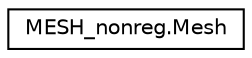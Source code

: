 digraph "Graphical Class Hierarchy"
{
  edge [fontname="Helvetica",fontsize="10",labelfontname="Helvetica",labelfontsize="10"];
  node [fontname="Helvetica",fontsize="10",shape=record];
  rankdir="LR";
  Node0 [label="MESH_nonreg.Mesh",height=0.2,width=0.4,color="black", fillcolor="white", style="filled",URL="$classMESH__nonreg_1_1Mesh.html"];
}
